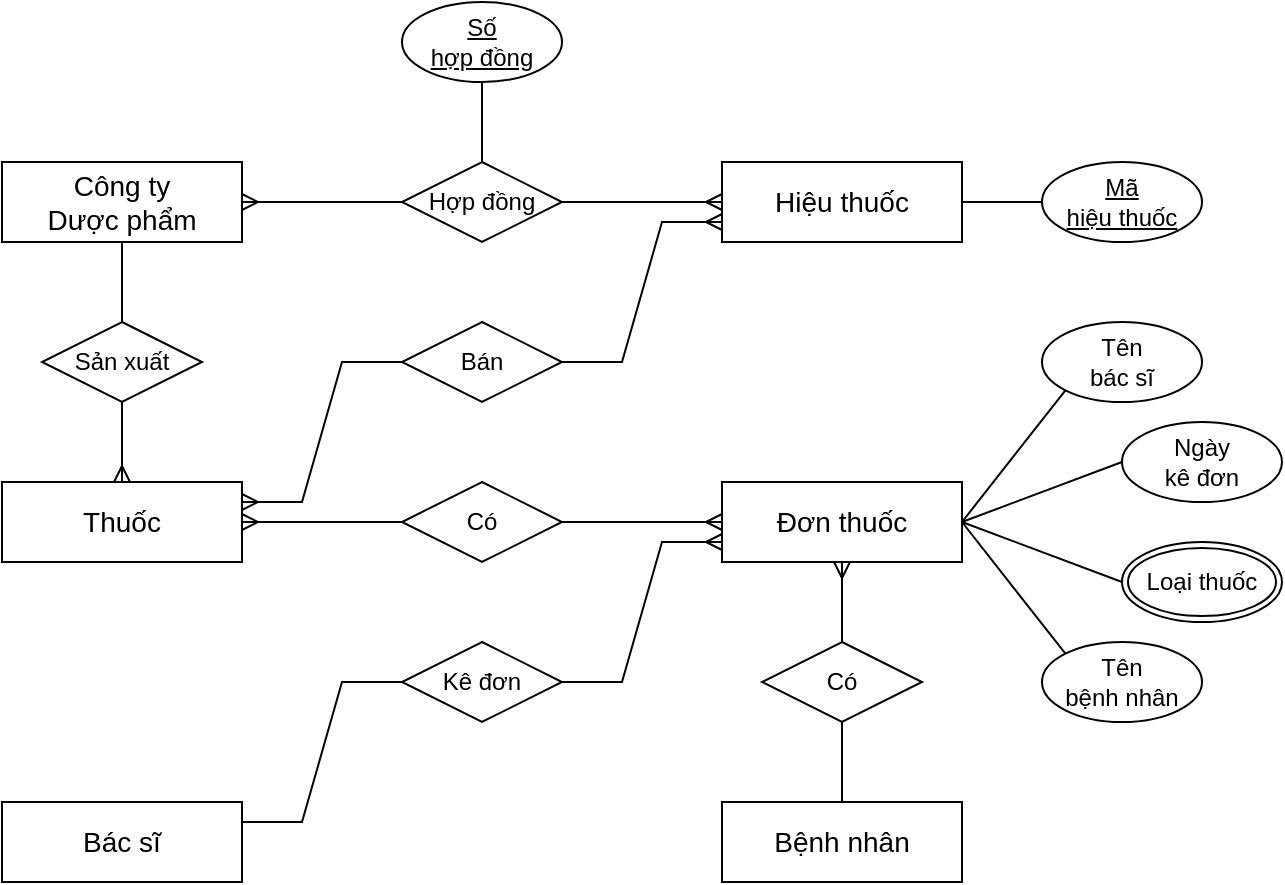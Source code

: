 <mxfile version="23.1.5" type="github">
  <diagram name="Page-1" id="XiUJr0676Zda87xCvH16">
    <mxGraphModel dx="1050" dy="1657" grid="1" gridSize="10" guides="1" tooltips="1" connect="1" arrows="1" fold="1" page="1" pageScale="1" pageWidth="850" pageHeight="1100" math="0" shadow="0">
      <root>
        <mxCell id="0" />
        <mxCell id="1" parent="0" />
        <mxCell id="SHMvXrNbU9Y18gFCI6L6-1" value="&lt;font style=&quot;font-size: 14px;&quot;&gt;Hiệu thuốc&lt;/font&gt;" style="whiteSpace=wrap;html=1;align=center;" vertex="1" parent="1">
          <mxGeometry x="600" y="40" width="120" height="40" as="geometry" />
        </mxCell>
        <mxCell id="SHMvXrNbU9Y18gFCI6L6-2" value="&lt;font style=&quot;font-size: 14px;&quot;&gt;Công ty&lt;br&gt;Dược phẩm&lt;/font&gt;" style="whiteSpace=wrap;html=1;align=center;" vertex="1" parent="1">
          <mxGeometry x="240" y="40" width="120" height="40" as="geometry" />
        </mxCell>
        <mxCell id="SHMvXrNbU9Y18gFCI6L6-3" value="&lt;font style=&quot;font-size: 14px;&quot;&gt;Bác sĩ&lt;/font&gt;" style="whiteSpace=wrap;html=1;align=center;" vertex="1" parent="1">
          <mxGeometry x="240" y="360" width="120" height="40" as="geometry" />
        </mxCell>
        <mxCell id="SHMvXrNbU9Y18gFCI6L6-4" value="&lt;font style=&quot;font-size: 14px;&quot;&gt;Bệnh nhân&lt;/font&gt;" style="whiteSpace=wrap;html=1;align=center;" vertex="1" parent="1">
          <mxGeometry x="600" y="360" width="120" height="40" as="geometry" />
        </mxCell>
        <mxCell id="SHMvXrNbU9Y18gFCI6L6-5" value="&lt;font style=&quot;font-size: 14px;&quot;&gt;Thuốc&lt;/font&gt;" style="whiteSpace=wrap;html=1;align=center;" vertex="1" parent="1">
          <mxGeometry x="240" y="200" width="120" height="40" as="geometry" />
        </mxCell>
        <mxCell id="SHMvXrNbU9Y18gFCI6L6-6" value="&lt;font style=&quot;font-size: 14px;&quot;&gt;Đơn thuốc&lt;/font&gt;" style="whiteSpace=wrap;html=1;align=center;" vertex="1" parent="1">
          <mxGeometry x="600" y="200" width="120" height="40" as="geometry" />
        </mxCell>
        <mxCell id="SHMvXrNbU9Y18gFCI6L6-12" style="edgeStyle=orthogonalEdgeStyle;rounded=0;orthogonalLoop=1;jettySize=auto;html=1;exitX=0.5;exitY=1;exitDx=0;exitDy=0;" edge="1" parent="1" source="SHMvXrNbU9Y18gFCI6L6-1" target="SHMvXrNbU9Y18gFCI6L6-1">
          <mxGeometry relative="1" as="geometry" />
        </mxCell>
        <mxCell id="SHMvXrNbU9Y18gFCI6L6-17" style="edgeStyle=orthogonalEdgeStyle;rounded=0;orthogonalLoop=1;jettySize=auto;html=1;exitX=0.5;exitY=1;exitDx=0;exitDy=0;" edge="1" parent="1" source="SHMvXrNbU9Y18gFCI6L6-5" target="SHMvXrNbU9Y18gFCI6L6-5">
          <mxGeometry relative="1" as="geometry" />
        </mxCell>
        <mxCell id="SHMvXrNbU9Y18gFCI6L6-21" value="Sản xuất" style="shape=rhombus;perimeter=rhombusPerimeter;whiteSpace=wrap;html=1;align=center;" vertex="1" parent="1">
          <mxGeometry x="260" y="120" width="80" height="40" as="geometry" />
        </mxCell>
        <mxCell id="SHMvXrNbU9Y18gFCI6L6-22" value="" style="endArrow=none;html=1;rounded=0;exitX=0.5;exitY=1;exitDx=0;exitDy=0;entryX=0.5;entryY=0;entryDx=0;entryDy=0;" edge="1" parent="1" source="SHMvXrNbU9Y18gFCI6L6-2" target="SHMvXrNbU9Y18gFCI6L6-21">
          <mxGeometry relative="1" as="geometry">
            <mxPoint x="310" y="70" as="sourcePoint" />
            <mxPoint x="460" y="70" as="targetPoint" />
          </mxGeometry>
        </mxCell>
        <mxCell id="SHMvXrNbU9Y18gFCI6L6-24" value="" style="fontSize=12;html=1;endArrow=ERmany;rounded=0;exitX=0.5;exitY=1;exitDx=0;exitDy=0;entryX=0.5;entryY=0;entryDx=0;entryDy=0;" edge="1" parent="1" source="SHMvXrNbU9Y18gFCI6L6-21" target="SHMvXrNbU9Y18gFCI6L6-5">
          <mxGeometry width="100" height="100" relative="1" as="geometry">
            <mxPoint x="320" y="320" as="sourcePoint" />
            <mxPoint x="420" y="220" as="targetPoint" />
          </mxGeometry>
        </mxCell>
        <mxCell id="SHMvXrNbU9Y18gFCI6L6-27" value="Bán" style="shape=rhombus;perimeter=rhombusPerimeter;whiteSpace=wrap;html=1;align=center;" vertex="1" parent="1">
          <mxGeometry x="440" y="120" width="80" height="40" as="geometry" />
        </mxCell>
        <mxCell id="SHMvXrNbU9Y18gFCI6L6-29" value="" style="edgeStyle=entityRelationEdgeStyle;fontSize=12;html=1;endArrow=ERmany;rounded=0;exitX=0;exitY=0.5;exitDx=0;exitDy=0;entryX=1;entryY=0.25;entryDx=0;entryDy=0;" edge="1" parent="1" source="SHMvXrNbU9Y18gFCI6L6-27" target="SHMvXrNbU9Y18gFCI6L6-5">
          <mxGeometry width="100" height="100" relative="1" as="geometry">
            <mxPoint x="690" y="220" as="sourcePoint" />
            <mxPoint x="790" y="120" as="targetPoint" />
          </mxGeometry>
        </mxCell>
        <mxCell id="SHMvXrNbU9Y18gFCI6L6-30" value="" style="edgeStyle=entityRelationEdgeStyle;fontSize=12;html=1;endArrow=ERmany;rounded=0;exitX=1;exitY=0.5;exitDx=0;exitDy=0;entryX=0;entryY=0.75;entryDx=0;entryDy=0;" edge="1" parent="1" source="SHMvXrNbU9Y18gFCI6L6-27" target="SHMvXrNbU9Y18gFCI6L6-1">
          <mxGeometry width="100" height="100" relative="1" as="geometry">
            <mxPoint x="712.5" y="270" as="sourcePoint" />
            <mxPoint x="760" y="60" as="targetPoint" />
          </mxGeometry>
        </mxCell>
        <mxCell id="SHMvXrNbU9Y18gFCI6L6-32" value="Có" style="shape=rhombus;perimeter=rhombusPerimeter;whiteSpace=wrap;html=1;align=center;" vertex="1" parent="1">
          <mxGeometry x="440" y="200" width="80" height="40" as="geometry" />
        </mxCell>
        <mxCell id="SHMvXrNbU9Y18gFCI6L6-34" value="" style="edgeStyle=entityRelationEdgeStyle;fontSize=12;html=1;endArrow=ERmany;rounded=0;exitX=0;exitY=0.5;exitDx=0;exitDy=0;entryX=1;entryY=0.5;entryDx=0;entryDy=0;" edge="1" parent="1" source="SHMvXrNbU9Y18gFCI6L6-32" target="SHMvXrNbU9Y18gFCI6L6-5">
          <mxGeometry width="100" height="100" relative="1" as="geometry">
            <mxPoint x="440" y="250" as="sourcePoint" />
            <mxPoint x="410" y="300" as="targetPoint" />
          </mxGeometry>
        </mxCell>
        <mxCell id="SHMvXrNbU9Y18gFCI6L6-37" value="" style="edgeStyle=entityRelationEdgeStyle;fontSize=12;html=1;endArrow=ERmany;rounded=0;exitX=1;exitY=0.5;exitDx=0;exitDy=0;entryX=0;entryY=0.5;entryDx=0;entryDy=0;" edge="1" parent="1" source="SHMvXrNbU9Y18gFCI6L6-32" target="SHMvXrNbU9Y18gFCI6L6-6">
          <mxGeometry width="100" height="100" relative="1" as="geometry">
            <mxPoint x="540" y="310" as="sourcePoint" />
            <mxPoint x="610" y="240" as="targetPoint" />
          </mxGeometry>
        </mxCell>
        <mxCell id="SHMvXrNbU9Y18gFCI6L6-38" value="Kê đơn" style="shape=rhombus;perimeter=rhombusPerimeter;whiteSpace=wrap;html=1;align=center;" vertex="1" parent="1">
          <mxGeometry x="440" y="280" width="80" height="40" as="geometry" />
        </mxCell>
        <mxCell id="SHMvXrNbU9Y18gFCI6L6-39" value="" style="endArrow=none;html=1;rounded=0;entryX=1;entryY=0.25;entryDx=0;entryDy=0;exitX=0;exitY=0.5;exitDx=0;exitDy=0;edgeStyle=entityRelationEdgeStyle;" edge="1" parent="1" source="SHMvXrNbU9Y18gFCI6L6-38" target="SHMvXrNbU9Y18gFCI6L6-3">
          <mxGeometry relative="1" as="geometry">
            <mxPoint x="270" y="130" as="sourcePoint" />
            <mxPoint x="430" y="130" as="targetPoint" />
          </mxGeometry>
        </mxCell>
        <mxCell id="SHMvXrNbU9Y18gFCI6L6-40" value="" style="fontSize=12;html=1;endArrow=ERmany;rounded=0;entryX=0;entryY=0.75;entryDx=0;entryDy=0;edgeStyle=entityRelationEdgeStyle;exitX=1;exitY=0.5;exitDx=0;exitDy=0;" edge="1" parent="1" source="SHMvXrNbU9Y18gFCI6L6-38" target="SHMvXrNbU9Y18gFCI6L6-6">
          <mxGeometry width="100" height="100" relative="1" as="geometry">
            <mxPoint x="560" y="360" as="sourcePoint" />
            <mxPoint x="190" y="120" as="targetPoint" />
          </mxGeometry>
        </mxCell>
        <mxCell id="SHMvXrNbU9Y18gFCI6L6-45" value="Có" style="shape=rhombus;perimeter=rhombusPerimeter;whiteSpace=wrap;html=1;align=center;" vertex="1" parent="1">
          <mxGeometry x="620" y="280" width="80" height="40" as="geometry" />
        </mxCell>
        <mxCell id="SHMvXrNbU9Y18gFCI6L6-46" value="" style="endArrow=none;html=1;rounded=0;entryX=0.5;entryY=0;entryDx=0;entryDy=0;exitX=0.5;exitY=1;exitDx=0;exitDy=0;" edge="1" parent="1" source="SHMvXrNbU9Y18gFCI6L6-45" target="SHMvXrNbU9Y18gFCI6L6-4">
          <mxGeometry relative="1" as="geometry">
            <mxPoint x="380" y="470" as="sourcePoint" />
            <mxPoint x="540" y="470" as="targetPoint" />
          </mxGeometry>
        </mxCell>
        <mxCell id="SHMvXrNbU9Y18gFCI6L6-48" value="" style="fontSize=12;html=1;endArrow=ERmany;rounded=0;exitX=0.5;exitY=0;exitDx=0;exitDy=0;entryX=0.5;entryY=1;entryDx=0;entryDy=0;" edge="1" parent="1" source="SHMvXrNbU9Y18gFCI6L6-45" target="SHMvXrNbU9Y18gFCI6L6-6">
          <mxGeometry width="100" height="100" relative="1" as="geometry">
            <mxPoint x="253" y="200" as="sourcePoint" />
            <mxPoint x="253" y="280" as="targetPoint" />
          </mxGeometry>
        </mxCell>
        <mxCell id="SHMvXrNbU9Y18gFCI6L6-49" value="Hợp đồng" style="shape=rhombus;perimeter=rhombusPerimeter;whiteSpace=wrap;html=1;align=center;" vertex="1" parent="1">
          <mxGeometry x="440" y="40" width="80" height="40" as="geometry" />
        </mxCell>
        <mxCell id="SHMvXrNbU9Y18gFCI6L6-50" value="" style="fontSize=12;html=1;endArrow=ERmany;rounded=0;entryX=1;entryY=0.5;entryDx=0;entryDy=0;exitX=0;exitY=0.5;exitDx=0;exitDy=0;" edge="1" parent="1" source="SHMvXrNbU9Y18gFCI6L6-49" target="SHMvXrNbU9Y18gFCI6L6-2">
          <mxGeometry width="100" height="100" relative="1" as="geometry">
            <mxPoint x="180" y="420" as="sourcePoint" />
            <mxPoint x="120" y="350" as="targetPoint" />
          </mxGeometry>
        </mxCell>
        <mxCell id="SHMvXrNbU9Y18gFCI6L6-51" value="" style="fontSize=12;html=1;endArrow=ERmany;rounded=0;entryX=0;entryY=0.5;entryDx=0;entryDy=0;exitX=1;exitY=0.5;exitDx=0;exitDy=0;" edge="1" parent="1" source="SHMvXrNbU9Y18gFCI6L6-49" target="SHMvXrNbU9Y18gFCI6L6-1">
          <mxGeometry width="100" height="100" relative="1" as="geometry">
            <mxPoint x="260" y="440" as="sourcePoint" />
            <mxPoint x="510" y="500" as="targetPoint" />
          </mxGeometry>
        </mxCell>
        <mxCell id="SHMvXrNbU9Y18gFCI6L6-55" value="Mã &lt;br&gt;hiệu thuốc" style="ellipse;whiteSpace=wrap;html=1;align=center;fontStyle=4;" vertex="1" parent="1">
          <mxGeometry x="760" y="40" width="80" height="40" as="geometry" />
        </mxCell>
        <mxCell id="SHMvXrNbU9Y18gFCI6L6-56" value="" style="endArrow=none;html=1;rounded=0;exitX=1;exitY=0.5;exitDx=0;exitDy=0;entryX=0;entryY=0.5;entryDx=0;entryDy=0;" edge="1" parent="1" source="SHMvXrNbU9Y18gFCI6L6-1" target="SHMvXrNbU9Y18gFCI6L6-55">
          <mxGeometry relative="1" as="geometry">
            <mxPoint x="720" y="160" as="sourcePoint" />
            <mxPoint x="880" y="160" as="targetPoint" />
          </mxGeometry>
        </mxCell>
        <mxCell id="SHMvXrNbU9Y18gFCI6L6-62" value="Tên&lt;br&gt;bác sĩ" style="ellipse;whiteSpace=wrap;html=1;align=center;" vertex="1" parent="1">
          <mxGeometry x="760" y="120" width="80" height="40" as="geometry" />
        </mxCell>
        <mxCell id="SHMvXrNbU9Y18gFCI6L6-63" value="Ngày&lt;br&gt;kê đơn" style="ellipse;whiteSpace=wrap;html=1;align=center;" vertex="1" parent="1">
          <mxGeometry x="800" y="170" width="80" height="40" as="geometry" />
        </mxCell>
        <mxCell id="SHMvXrNbU9Y18gFCI6L6-64" value="Tên&lt;br&gt;bệnh nhân" style="ellipse;whiteSpace=wrap;html=1;align=center;" vertex="1" parent="1">
          <mxGeometry x="760" y="280" width="80" height="40" as="geometry" />
        </mxCell>
        <mxCell id="SHMvXrNbU9Y18gFCI6L6-66" value="" style="endArrow=none;html=1;rounded=0;entryX=0;entryY=1;entryDx=0;entryDy=0;exitX=1;exitY=0.5;exitDx=0;exitDy=0;" edge="1" parent="1" source="SHMvXrNbU9Y18gFCI6L6-6" target="SHMvXrNbU9Y18gFCI6L6-62">
          <mxGeometry relative="1" as="geometry">
            <mxPoint x="640" y="150" as="sourcePoint" />
            <mxPoint x="800" y="150" as="targetPoint" />
          </mxGeometry>
        </mxCell>
        <mxCell id="SHMvXrNbU9Y18gFCI6L6-67" value="" style="endArrow=none;html=1;rounded=0;entryX=0;entryY=0.5;entryDx=0;entryDy=0;exitX=1;exitY=0.5;exitDx=0;exitDy=0;" edge="1" parent="1" source="SHMvXrNbU9Y18gFCI6L6-6" target="SHMvXrNbU9Y18gFCI6L6-63">
          <mxGeometry relative="1" as="geometry">
            <mxPoint x="730" y="210" as="sourcePoint" />
            <mxPoint x="770" y="150" as="targetPoint" />
          </mxGeometry>
        </mxCell>
        <mxCell id="SHMvXrNbU9Y18gFCI6L6-69" value="" style="endArrow=none;html=1;rounded=0;entryX=0;entryY=0.5;entryDx=0;entryDy=0;exitX=1;exitY=0.5;exitDx=0;exitDy=0;" edge="1" parent="1" source="SHMvXrNbU9Y18gFCI6L6-6">
          <mxGeometry relative="1" as="geometry">
            <mxPoint x="730" y="220" as="sourcePoint" />
            <mxPoint x="800" y="250" as="targetPoint" />
          </mxGeometry>
        </mxCell>
        <mxCell id="SHMvXrNbU9Y18gFCI6L6-70" value="" style="endArrow=none;html=1;rounded=0;entryX=0;entryY=0;entryDx=0;entryDy=0;exitX=1;exitY=0.5;exitDx=0;exitDy=0;" edge="1" parent="1" source="SHMvXrNbU9Y18gFCI6L6-6" target="SHMvXrNbU9Y18gFCI6L6-64">
          <mxGeometry relative="1" as="geometry">
            <mxPoint x="730" y="210" as="sourcePoint" />
            <mxPoint x="782" y="164" as="targetPoint" />
          </mxGeometry>
        </mxCell>
        <mxCell id="SHMvXrNbU9Y18gFCI6L6-71" value="Số &lt;br&gt;hợp đồng" style="ellipse;whiteSpace=wrap;html=1;align=center;fontStyle=4;" vertex="1" parent="1">
          <mxGeometry x="440" y="-40" width="80" height="40" as="geometry" />
        </mxCell>
        <mxCell id="SHMvXrNbU9Y18gFCI6L6-72" value="Loại thuốc" style="ellipse;shape=doubleEllipse;margin=3;whiteSpace=wrap;html=1;align=center;" vertex="1" parent="1">
          <mxGeometry x="800" y="230" width="80" height="40" as="geometry" />
        </mxCell>
        <mxCell id="SHMvXrNbU9Y18gFCI6L6-77" value="" style="endArrow=none;html=1;rounded=0;entryX=0.5;entryY=1;entryDx=0;entryDy=0;exitX=0.5;exitY=0;exitDx=0;exitDy=0;" edge="1" parent="1" source="SHMvXrNbU9Y18gFCI6L6-49" target="SHMvXrNbU9Y18gFCI6L6-71">
          <mxGeometry relative="1" as="geometry">
            <mxPoint x="350" y="30" as="sourcePoint" />
            <mxPoint x="510" y="30" as="targetPoint" />
          </mxGeometry>
        </mxCell>
      </root>
    </mxGraphModel>
  </diagram>
</mxfile>
